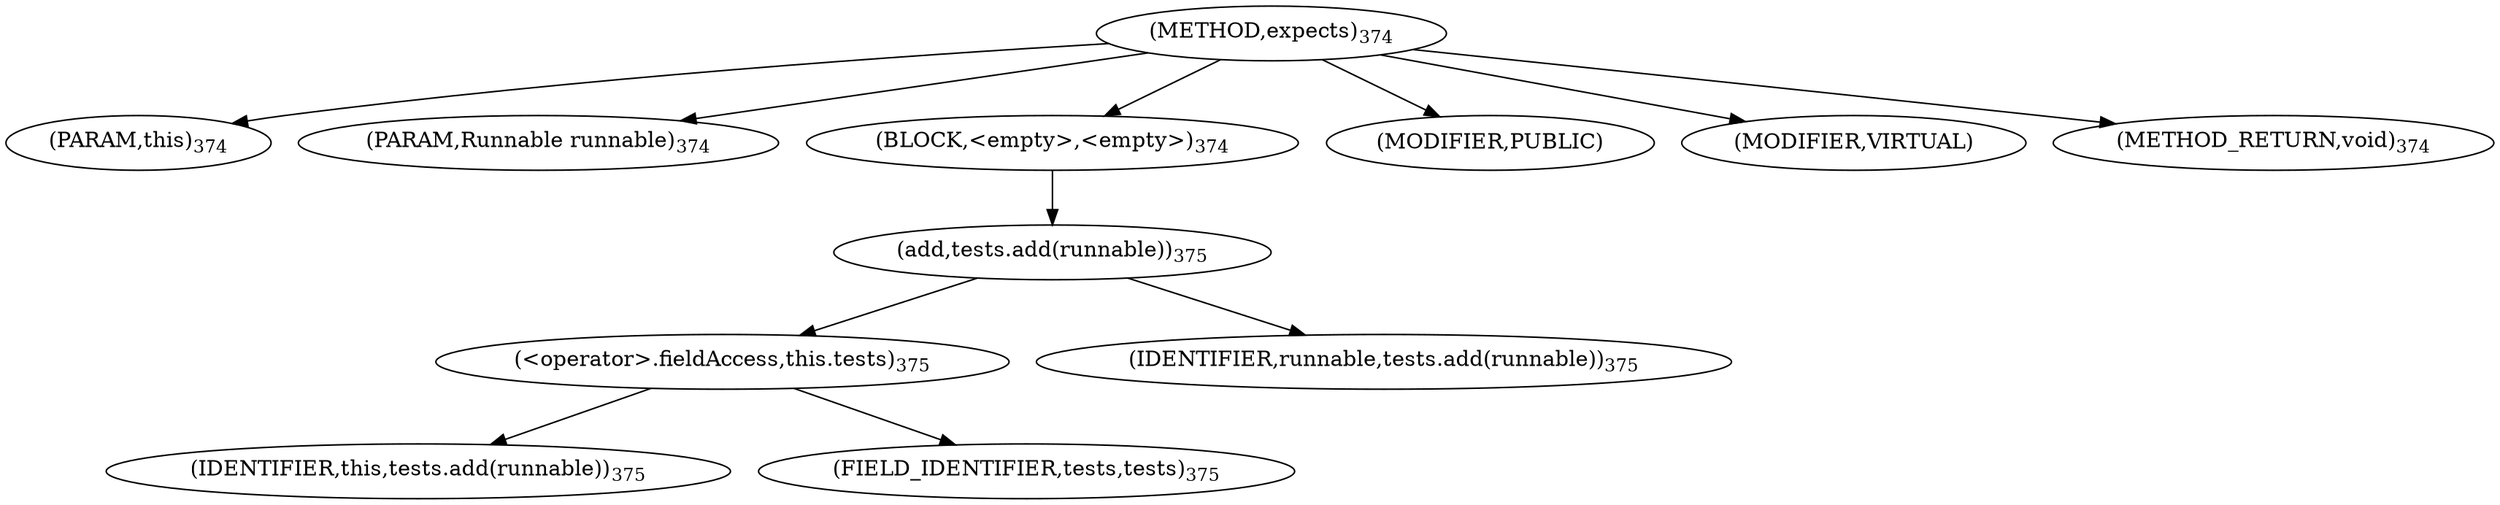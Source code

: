 digraph "expects" {  
"1088" [label = <(METHOD,expects)<SUB>374</SUB>> ]
"1089" [label = <(PARAM,this)<SUB>374</SUB>> ]
"1090" [label = <(PARAM,Runnable runnable)<SUB>374</SUB>> ]
"1091" [label = <(BLOCK,&lt;empty&gt;,&lt;empty&gt;)<SUB>374</SUB>> ]
"1092" [label = <(add,tests.add(runnable))<SUB>375</SUB>> ]
"1093" [label = <(&lt;operator&gt;.fieldAccess,this.tests)<SUB>375</SUB>> ]
"1094" [label = <(IDENTIFIER,this,tests.add(runnable))<SUB>375</SUB>> ]
"1095" [label = <(FIELD_IDENTIFIER,tests,tests)<SUB>375</SUB>> ]
"1096" [label = <(IDENTIFIER,runnable,tests.add(runnable))<SUB>375</SUB>> ]
"1097" [label = <(MODIFIER,PUBLIC)> ]
"1098" [label = <(MODIFIER,VIRTUAL)> ]
"1099" [label = <(METHOD_RETURN,void)<SUB>374</SUB>> ]
  "1088" -> "1089" 
  "1088" -> "1090" 
  "1088" -> "1091" 
  "1088" -> "1097" 
  "1088" -> "1098" 
  "1088" -> "1099" 
  "1091" -> "1092" 
  "1092" -> "1093" 
  "1092" -> "1096" 
  "1093" -> "1094" 
  "1093" -> "1095" 
}
